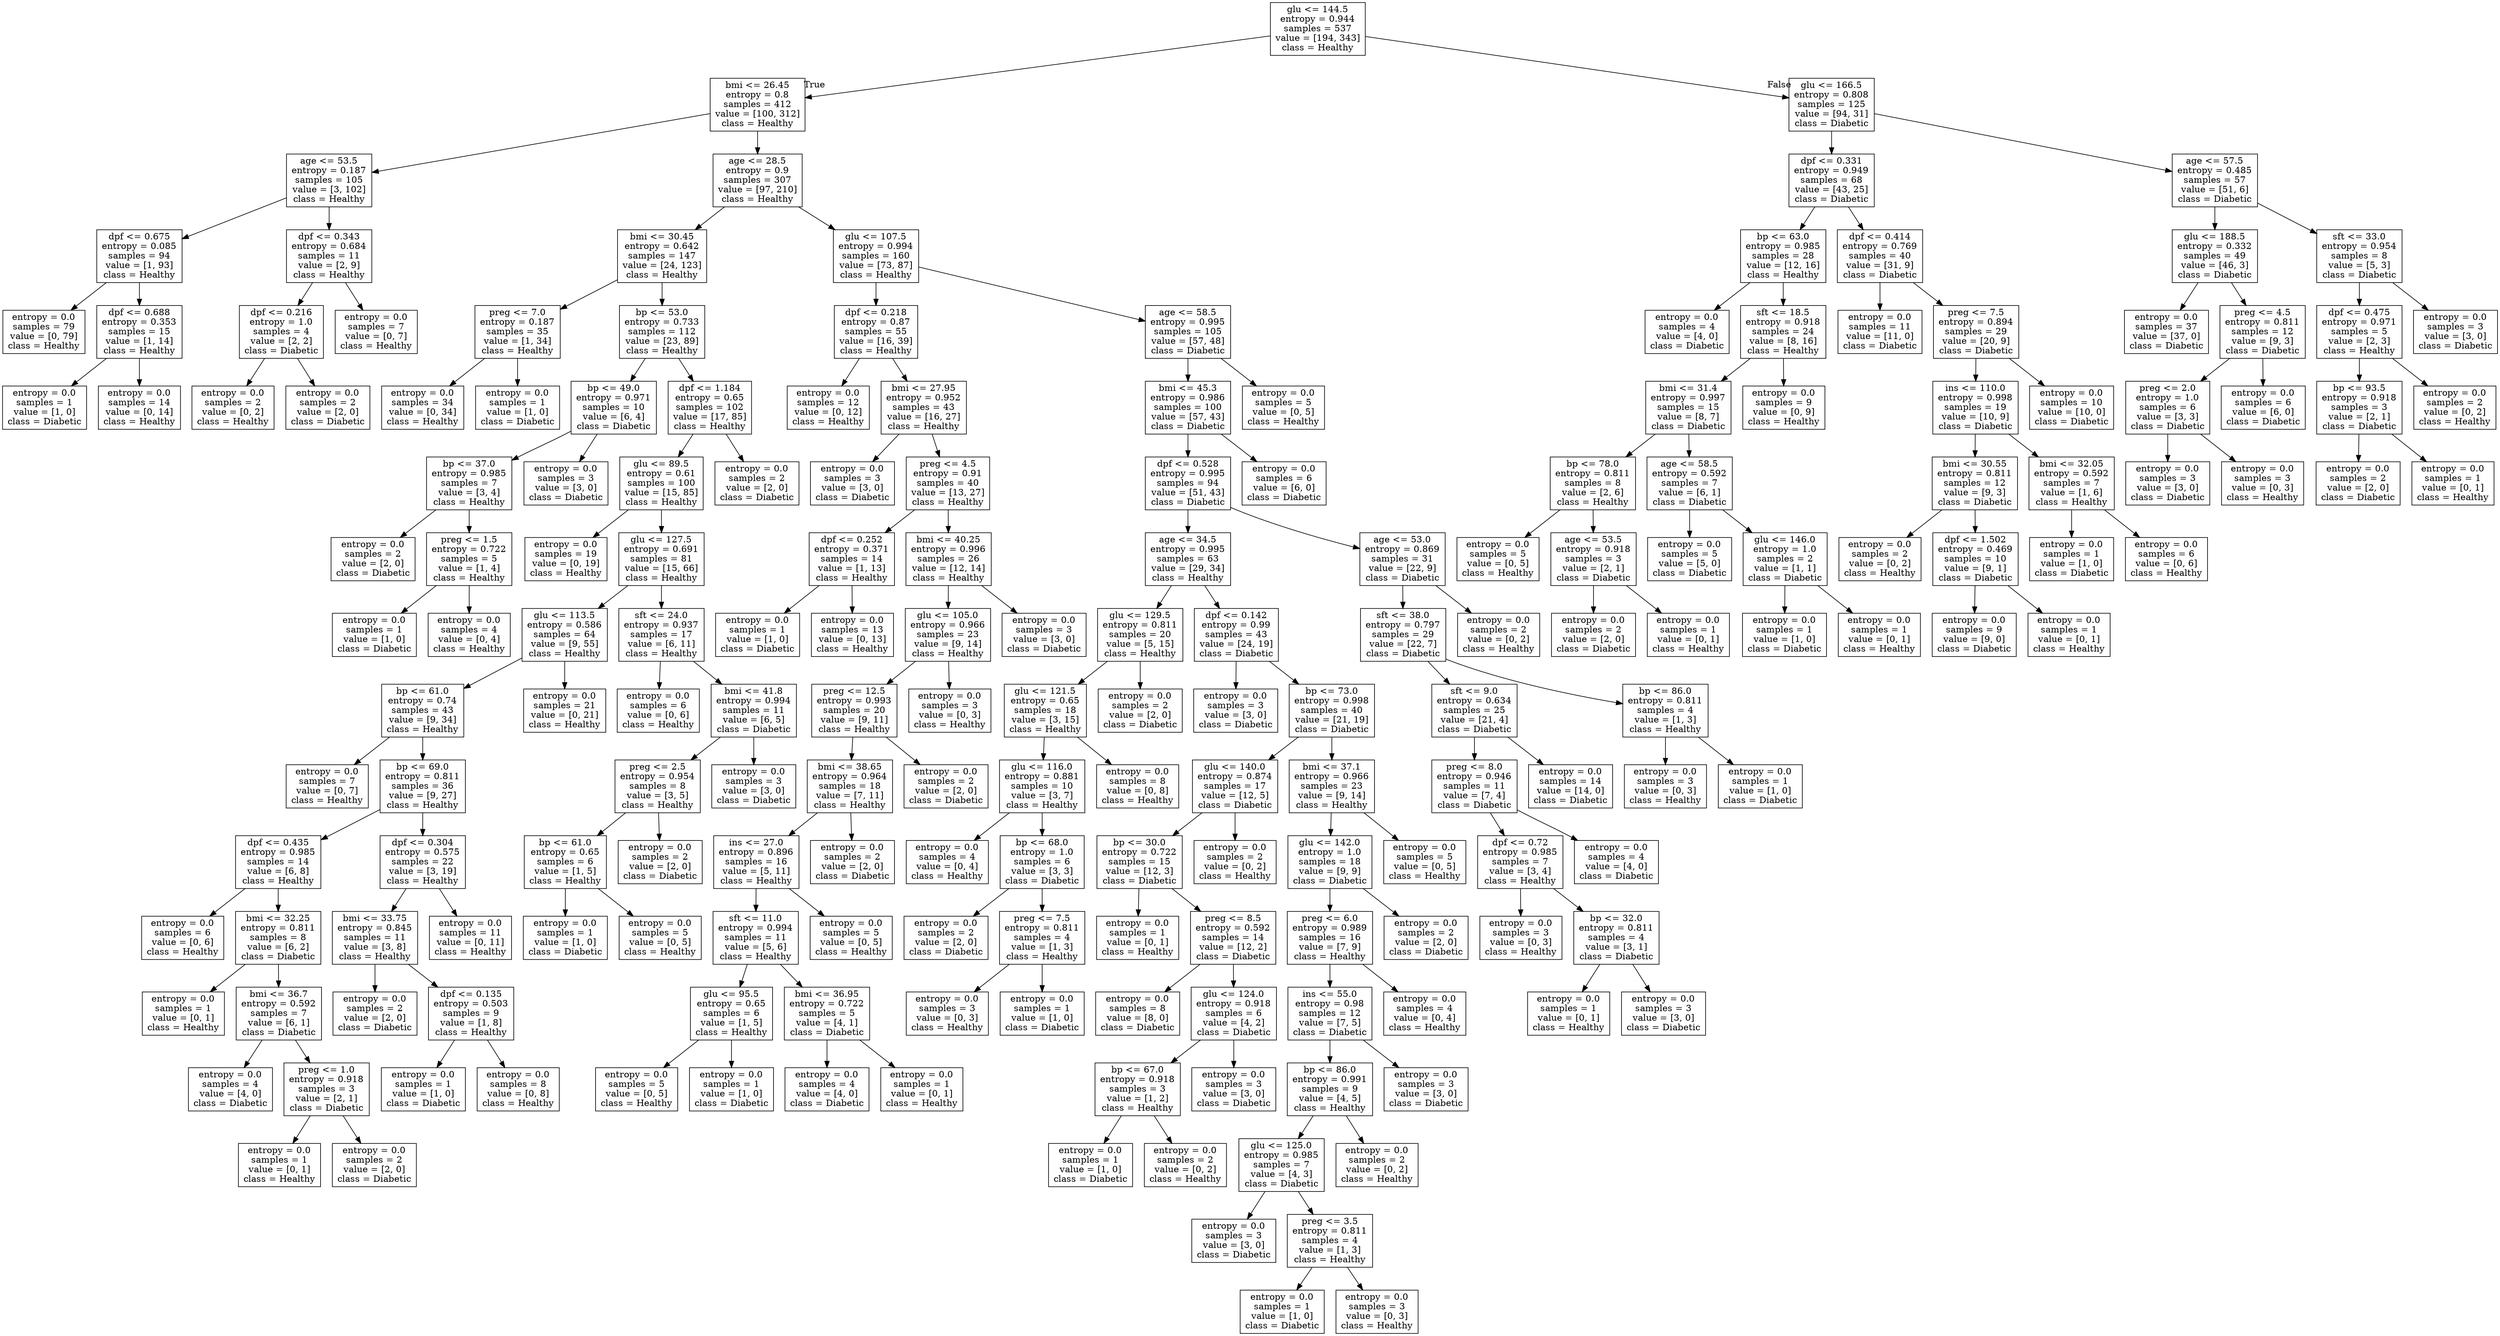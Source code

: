 digraph Tree {
node [shape=box] ;
0 [label="glu <= 144.5\nentropy = 0.944\nsamples = 537\nvalue = [194, 343]\nclass = Healthy"] ;
1 [label="bmi <= 26.45\nentropy = 0.8\nsamples = 412\nvalue = [100, 312]\nclass = Healthy"] ;
0 -> 1 [labeldistance=2.5, labelangle=45, headlabel="True"] ;
2 [label="age <= 53.5\nentropy = 0.187\nsamples = 105\nvalue = [3, 102]\nclass = Healthy"] ;
1 -> 2 ;
3 [label="dpf <= 0.675\nentropy = 0.085\nsamples = 94\nvalue = [1, 93]\nclass = Healthy"] ;
2 -> 3 ;
4 [label="entropy = 0.0\nsamples = 79\nvalue = [0, 79]\nclass = Healthy"] ;
3 -> 4 ;
5 [label="dpf <= 0.688\nentropy = 0.353\nsamples = 15\nvalue = [1, 14]\nclass = Healthy"] ;
3 -> 5 ;
6 [label="entropy = 0.0\nsamples = 1\nvalue = [1, 0]\nclass = Diabetic"] ;
5 -> 6 ;
7 [label="entropy = 0.0\nsamples = 14\nvalue = [0, 14]\nclass = Healthy"] ;
5 -> 7 ;
8 [label="dpf <= 0.343\nentropy = 0.684\nsamples = 11\nvalue = [2, 9]\nclass = Healthy"] ;
2 -> 8 ;
9 [label="dpf <= 0.216\nentropy = 1.0\nsamples = 4\nvalue = [2, 2]\nclass = Diabetic"] ;
8 -> 9 ;
10 [label="entropy = 0.0\nsamples = 2\nvalue = [0, 2]\nclass = Healthy"] ;
9 -> 10 ;
11 [label="entropy = 0.0\nsamples = 2\nvalue = [2, 0]\nclass = Diabetic"] ;
9 -> 11 ;
12 [label="entropy = 0.0\nsamples = 7\nvalue = [0, 7]\nclass = Healthy"] ;
8 -> 12 ;
13 [label="age <= 28.5\nentropy = 0.9\nsamples = 307\nvalue = [97, 210]\nclass = Healthy"] ;
1 -> 13 ;
14 [label="bmi <= 30.45\nentropy = 0.642\nsamples = 147\nvalue = [24, 123]\nclass = Healthy"] ;
13 -> 14 ;
15 [label="preg <= 7.0\nentropy = 0.187\nsamples = 35\nvalue = [1, 34]\nclass = Healthy"] ;
14 -> 15 ;
16 [label="entropy = 0.0\nsamples = 34\nvalue = [0, 34]\nclass = Healthy"] ;
15 -> 16 ;
17 [label="entropy = 0.0\nsamples = 1\nvalue = [1, 0]\nclass = Diabetic"] ;
15 -> 17 ;
18 [label="bp <= 53.0\nentropy = 0.733\nsamples = 112\nvalue = [23, 89]\nclass = Healthy"] ;
14 -> 18 ;
19 [label="bp <= 49.0\nentropy = 0.971\nsamples = 10\nvalue = [6, 4]\nclass = Diabetic"] ;
18 -> 19 ;
20 [label="bp <= 37.0\nentropy = 0.985\nsamples = 7\nvalue = [3, 4]\nclass = Healthy"] ;
19 -> 20 ;
21 [label="entropy = 0.0\nsamples = 2\nvalue = [2, 0]\nclass = Diabetic"] ;
20 -> 21 ;
22 [label="preg <= 1.5\nentropy = 0.722\nsamples = 5\nvalue = [1, 4]\nclass = Healthy"] ;
20 -> 22 ;
23 [label="entropy = 0.0\nsamples = 1\nvalue = [1, 0]\nclass = Diabetic"] ;
22 -> 23 ;
24 [label="entropy = 0.0\nsamples = 4\nvalue = [0, 4]\nclass = Healthy"] ;
22 -> 24 ;
25 [label="entropy = 0.0\nsamples = 3\nvalue = [3, 0]\nclass = Diabetic"] ;
19 -> 25 ;
26 [label="dpf <= 1.184\nentropy = 0.65\nsamples = 102\nvalue = [17, 85]\nclass = Healthy"] ;
18 -> 26 ;
27 [label="glu <= 89.5\nentropy = 0.61\nsamples = 100\nvalue = [15, 85]\nclass = Healthy"] ;
26 -> 27 ;
28 [label="entropy = 0.0\nsamples = 19\nvalue = [0, 19]\nclass = Healthy"] ;
27 -> 28 ;
29 [label="glu <= 127.5\nentropy = 0.691\nsamples = 81\nvalue = [15, 66]\nclass = Healthy"] ;
27 -> 29 ;
30 [label="glu <= 113.5\nentropy = 0.586\nsamples = 64\nvalue = [9, 55]\nclass = Healthy"] ;
29 -> 30 ;
31 [label="bp <= 61.0\nentropy = 0.74\nsamples = 43\nvalue = [9, 34]\nclass = Healthy"] ;
30 -> 31 ;
32 [label="entropy = 0.0\nsamples = 7\nvalue = [0, 7]\nclass = Healthy"] ;
31 -> 32 ;
33 [label="bp <= 69.0\nentropy = 0.811\nsamples = 36\nvalue = [9, 27]\nclass = Healthy"] ;
31 -> 33 ;
34 [label="dpf <= 0.435\nentropy = 0.985\nsamples = 14\nvalue = [6, 8]\nclass = Healthy"] ;
33 -> 34 ;
35 [label="entropy = 0.0\nsamples = 6\nvalue = [0, 6]\nclass = Healthy"] ;
34 -> 35 ;
36 [label="bmi <= 32.25\nentropy = 0.811\nsamples = 8\nvalue = [6, 2]\nclass = Diabetic"] ;
34 -> 36 ;
37 [label="entropy = 0.0\nsamples = 1\nvalue = [0, 1]\nclass = Healthy"] ;
36 -> 37 ;
38 [label="bmi <= 36.7\nentropy = 0.592\nsamples = 7\nvalue = [6, 1]\nclass = Diabetic"] ;
36 -> 38 ;
39 [label="entropy = 0.0\nsamples = 4\nvalue = [4, 0]\nclass = Diabetic"] ;
38 -> 39 ;
40 [label="preg <= 1.0\nentropy = 0.918\nsamples = 3\nvalue = [2, 1]\nclass = Diabetic"] ;
38 -> 40 ;
41 [label="entropy = 0.0\nsamples = 1\nvalue = [0, 1]\nclass = Healthy"] ;
40 -> 41 ;
42 [label="entropy = 0.0\nsamples = 2\nvalue = [2, 0]\nclass = Diabetic"] ;
40 -> 42 ;
43 [label="dpf <= 0.304\nentropy = 0.575\nsamples = 22\nvalue = [3, 19]\nclass = Healthy"] ;
33 -> 43 ;
44 [label="bmi <= 33.75\nentropy = 0.845\nsamples = 11\nvalue = [3, 8]\nclass = Healthy"] ;
43 -> 44 ;
45 [label="entropy = 0.0\nsamples = 2\nvalue = [2, 0]\nclass = Diabetic"] ;
44 -> 45 ;
46 [label="dpf <= 0.135\nentropy = 0.503\nsamples = 9\nvalue = [1, 8]\nclass = Healthy"] ;
44 -> 46 ;
47 [label="entropy = 0.0\nsamples = 1\nvalue = [1, 0]\nclass = Diabetic"] ;
46 -> 47 ;
48 [label="entropy = 0.0\nsamples = 8\nvalue = [0, 8]\nclass = Healthy"] ;
46 -> 48 ;
49 [label="entropy = 0.0\nsamples = 11\nvalue = [0, 11]\nclass = Healthy"] ;
43 -> 49 ;
50 [label="entropy = 0.0\nsamples = 21\nvalue = [0, 21]\nclass = Healthy"] ;
30 -> 50 ;
51 [label="sft <= 24.0\nentropy = 0.937\nsamples = 17\nvalue = [6, 11]\nclass = Healthy"] ;
29 -> 51 ;
52 [label="entropy = 0.0\nsamples = 6\nvalue = [0, 6]\nclass = Healthy"] ;
51 -> 52 ;
53 [label="bmi <= 41.8\nentropy = 0.994\nsamples = 11\nvalue = [6, 5]\nclass = Diabetic"] ;
51 -> 53 ;
54 [label="preg <= 2.5\nentropy = 0.954\nsamples = 8\nvalue = [3, 5]\nclass = Healthy"] ;
53 -> 54 ;
55 [label="bp <= 61.0\nentropy = 0.65\nsamples = 6\nvalue = [1, 5]\nclass = Healthy"] ;
54 -> 55 ;
56 [label="entropy = 0.0\nsamples = 1\nvalue = [1, 0]\nclass = Diabetic"] ;
55 -> 56 ;
57 [label="entropy = 0.0\nsamples = 5\nvalue = [0, 5]\nclass = Healthy"] ;
55 -> 57 ;
58 [label="entropy = 0.0\nsamples = 2\nvalue = [2, 0]\nclass = Diabetic"] ;
54 -> 58 ;
59 [label="entropy = 0.0\nsamples = 3\nvalue = [3, 0]\nclass = Diabetic"] ;
53 -> 59 ;
60 [label="entropy = 0.0\nsamples = 2\nvalue = [2, 0]\nclass = Diabetic"] ;
26 -> 60 ;
61 [label="glu <= 107.5\nentropy = 0.994\nsamples = 160\nvalue = [73, 87]\nclass = Healthy"] ;
13 -> 61 ;
62 [label="dpf <= 0.218\nentropy = 0.87\nsamples = 55\nvalue = [16, 39]\nclass = Healthy"] ;
61 -> 62 ;
63 [label="entropy = 0.0\nsamples = 12\nvalue = [0, 12]\nclass = Healthy"] ;
62 -> 63 ;
64 [label="bmi <= 27.95\nentropy = 0.952\nsamples = 43\nvalue = [16, 27]\nclass = Healthy"] ;
62 -> 64 ;
65 [label="entropy = 0.0\nsamples = 3\nvalue = [3, 0]\nclass = Diabetic"] ;
64 -> 65 ;
66 [label="preg <= 4.5\nentropy = 0.91\nsamples = 40\nvalue = [13, 27]\nclass = Healthy"] ;
64 -> 66 ;
67 [label="dpf <= 0.252\nentropy = 0.371\nsamples = 14\nvalue = [1, 13]\nclass = Healthy"] ;
66 -> 67 ;
68 [label="entropy = 0.0\nsamples = 1\nvalue = [1, 0]\nclass = Diabetic"] ;
67 -> 68 ;
69 [label="entropy = 0.0\nsamples = 13\nvalue = [0, 13]\nclass = Healthy"] ;
67 -> 69 ;
70 [label="bmi <= 40.25\nentropy = 0.996\nsamples = 26\nvalue = [12, 14]\nclass = Healthy"] ;
66 -> 70 ;
71 [label="glu <= 105.0\nentropy = 0.966\nsamples = 23\nvalue = [9, 14]\nclass = Healthy"] ;
70 -> 71 ;
72 [label="preg <= 12.5\nentropy = 0.993\nsamples = 20\nvalue = [9, 11]\nclass = Healthy"] ;
71 -> 72 ;
73 [label="bmi <= 38.65\nentropy = 0.964\nsamples = 18\nvalue = [7, 11]\nclass = Healthy"] ;
72 -> 73 ;
74 [label="ins <= 27.0\nentropy = 0.896\nsamples = 16\nvalue = [5, 11]\nclass = Healthy"] ;
73 -> 74 ;
75 [label="sft <= 11.0\nentropy = 0.994\nsamples = 11\nvalue = [5, 6]\nclass = Healthy"] ;
74 -> 75 ;
76 [label="glu <= 95.5\nentropy = 0.65\nsamples = 6\nvalue = [1, 5]\nclass = Healthy"] ;
75 -> 76 ;
77 [label="entropy = 0.0\nsamples = 5\nvalue = [0, 5]\nclass = Healthy"] ;
76 -> 77 ;
78 [label="entropy = 0.0\nsamples = 1\nvalue = [1, 0]\nclass = Diabetic"] ;
76 -> 78 ;
79 [label="bmi <= 36.95\nentropy = 0.722\nsamples = 5\nvalue = [4, 1]\nclass = Diabetic"] ;
75 -> 79 ;
80 [label="entropy = 0.0\nsamples = 4\nvalue = [4, 0]\nclass = Diabetic"] ;
79 -> 80 ;
81 [label="entropy = 0.0\nsamples = 1\nvalue = [0, 1]\nclass = Healthy"] ;
79 -> 81 ;
82 [label="entropy = 0.0\nsamples = 5\nvalue = [0, 5]\nclass = Healthy"] ;
74 -> 82 ;
83 [label="entropy = 0.0\nsamples = 2\nvalue = [2, 0]\nclass = Diabetic"] ;
73 -> 83 ;
84 [label="entropy = 0.0\nsamples = 2\nvalue = [2, 0]\nclass = Diabetic"] ;
72 -> 84 ;
85 [label="entropy = 0.0\nsamples = 3\nvalue = [0, 3]\nclass = Healthy"] ;
71 -> 85 ;
86 [label="entropy = 0.0\nsamples = 3\nvalue = [3, 0]\nclass = Diabetic"] ;
70 -> 86 ;
87 [label="age <= 58.5\nentropy = 0.995\nsamples = 105\nvalue = [57, 48]\nclass = Diabetic"] ;
61 -> 87 ;
88 [label="bmi <= 45.3\nentropy = 0.986\nsamples = 100\nvalue = [57, 43]\nclass = Diabetic"] ;
87 -> 88 ;
89 [label="dpf <= 0.528\nentropy = 0.995\nsamples = 94\nvalue = [51, 43]\nclass = Diabetic"] ;
88 -> 89 ;
90 [label="age <= 34.5\nentropy = 0.995\nsamples = 63\nvalue = [29, 34]\nclass = Healthy"] ;
89 -> 90 ;
91 [label="glu <= 129.5\nentropy = 0.811\nsamples = 20\nvalue = [5, 15]\nclass = Healthy"] ;
90 -> 91 ;
92 [label="glu <= 121.5\nentropy = 0.65\nsamples = 18\nvalue = [3, 15]\nclass = Healthy"] ;
91 -> 92 ;
93 [label="glu <= 116.0\nentropy = 0.881\nsamples = 10\nvalue = [3, 7]\nclass = Healthy"] ;
92 -> 93 ;
94 [label="entropy = 0.0\nsamples = 4\nvalue = [0, 4]\nclass = Healthy"] ;
93 -> 94 ;
95 [label="bp <= 68.0\nentropy = 1.0\nsamples = 6\nvalue = [3, 3]\nclass = Diabetic"] ;
93 -> 95 ;
96 [label="entropy = 0.0\nsamples = 2\nvalue = [2, 0]\nclass = Diabetic"] ;
95 -> 96 ;
97 [label="preg <= 7.5\nentropy = 0.811\nsamples = 4\nvalue = [1, 3]\nclass = Healthy"] ;
95 -> 97 ;
98 [label="entropy = 0.0\nsamples = 3\nvalue = [0, 3]\nclass = Healthy"] ;
97 -> 98 ;
99 [label="entropy = 0.0\nsamples = 1\nvalue = [1, 0]\nclass = Diabetic"] ;
97 -> 99 ;
100 [label="entropy = 0.0\nsamples = 8\nvalue = [0, 8]\nclass = Healthy"] ;
92 -> 100 ;
101 [label="entropy = 0.0\nsamples = 2\nvalue = [2, 0]\nclass = Diabetic"] ;
91 -> 101 ;
102 [label="dpf <= 0.142\nentropy = 0.99\nsamples = 43\nvalue = [24, 19]\nclass = Diabetic"] ;
90 -> 102 ;
103 [label="entropy = 0.0\nsamples = 3\nvalue = [3, 0]\nclass = Diabetic"] ;
102 -> 103 ;
104 [label="bp <= 73.0\nentropy = 0.998\nsamples = 40\nvalue = [21, 19]\nclass = Diabetic"] ;
102 -> 104 ;
105 [label="glu <= 140.0\nentropy = 0.874\nsamples = 17\nvalue = [12, 5]\nclass = Diabetic"] ;
104 -> 105 ;
106 [label="bp <= 30.0\nentropy = 0.722\nsamples = 15\nvalue = [12, 3]\nclass = Diabetic"] ;
105 -> 106 ;
107 [label="entropy = 0.0\nsamples = 1\nvalue = [0, 1]\nclass = Healthy"] ;
106 -> 107 ;
108 [label="preg <= 8.5\nentropy = 0.592\nsamples = 14\nvalue = [12, 2]\nclass = Diabetic"] ;
106 -> 108 ;
109 [label="entropy = 0.0\nsamples = 8\nvalue = [8, 0]\nclass = Diabetic"] ;
108 -> 109 ;
110 [label="glu <= 124.0\nentropy = 0.918\nsamples = 6\nvalue = [4, 2]\nclass = Diabetic"] ;
108 -> 110 ;
111 [label="bp <= 67.0\nentropy = 0.918\nsamples = 3\nvalue = [1, 2]\nclass = Healthy"] ;
110 -> 111 ;
112 [label="entropy = 0.0\nsamples = 1\nvalue = [1, 0]\nclass = Diabetic"] ;
111 -> 112 ;
113 [label="entropy = 0.0\nsamples = 2\nvalue = [0, 2]\nclass = Healthy"] ;
111 -> 113 ;
114 [label="entropy = 0.0\nsamples = 3\nvalue = [3, 0]\nclass = Diabetic"] ;
110 -> 114 ;
115 [label="entropy = 0.0\nsamples = 2\nvalue = [0, 2]\nclass = Healthy"] ;
105 -> 115 ;
116 [label="bmi <= 37.1\nentropy = 0.966\nsamples = 23\nvalue = [9, 14]\nclass = Healthy"] ;
104 -> 116 ;
117 [label="glu <= 142.0\nentropy = 1.0\nsamples = 18\nvalue = [9, 9]\nclass = Diabetic"] ;
116 -> 117 ;
118 [label="preg <= 6.0\nentropy = 0.989\nsamples = 16\nvalue = [7, 9]\nclass = Healthy"] ;
117 -> 118 ;
119 [label="ins <= 55.0\nentropy = 0.98\nsamples = 12\nvalue = [7, 5]\nclass = Diabetic"] ;
118 -> 119 ;
120 [label="bp <= 86.0\nentropy = 0.991\nsamples = 9\nvalue = [4, 5]\nclass = Healthy"] ;
119 -> 120 ;
121 [label="glu <= 125.0\nentropy = 0.985\nsamples = 7\nvalue = [4, 3]\nclass = Diabetic"] ;
120 -> 121 ;
122 [label="entropy = 0.0\nsamples = 3\nvalue = [3, 0]\nclass = Diabetic"] ;
121 -> 122 ;
123 [label="preg <= 3.5\nentropy = 0.811\nsamples = 4\nvalue = [1, 3]\nclass = Healthy"] ;
121 -> 123 ;
124 [label="entropy = 0.0\nsamples = 1\nvalue = [1, 0]\nclass = Diabetic"] ;
123 -> 124 ;
125 [label="entropy = 0.0\nsamples = 3\nvalue = [0, 3]\nclass = Healthy"] ;
123 -> 125 ;
126 [label="entropy = 0.0\nsamples = 2\nvalue = [0, 2]\nclass = Healthy"] ;
120 -> 126 ;
127 [label="entropy = 0.0\nsamples = 3\nvalue = [3, 0]\nclass = Diabetic"] ;
119 -> 127 ;
128 [label="entropy = 0.0\nsamples = 4\nvalue = [0, 4]\nclass = Healthy"] ;
118 -> 128 ;
129 [label="entropy = 0.0\nsamples = 2\nvalue = [2, 0]\nclass = Diabetic"] ;
117 -> 129 ;
130 [label="entropy = 0.0\nsamples = 5\nvalue = [0, 5]\nclass = Healthy"] ;
116 -> 130 ;
131 [label="age <= 53.0\nentropy = 0.869\nsamples = 31\nvalue = [22, 9]\nclass = Diabetic"] ;
89 -> 131 ;
132 [label="sft <= 38.0\nentropy = 0.797\nsamples = 29\nvalue = [22, 7]\nclass = Diabetic"] ;
131 -> 132 ;
133 [label="sft <= 9.0\nentropy = 0.634\nsamples = 25\nvalue = [21, 4]\nclass = Diabetic"] ;
132 -> 133 ;
134 [label="preg <= 8.0\nentropy = 0.946\nsamples = 11\nvalue = [7, 4]\nclass = Diabetic"] ;
133 -> 134 ;
135 [label="dpf <= 0.72\nentropy = 0.985\nsamples = 7\nvalue = [3, 4]\nclass = Healthy"] ;
134 -> 135 ;
136 [label="entropy = 0.0\nsamples = 3\nvalue = [0, 3]\nclass = Healthy"] ;
135 -> 136 ;
137 [label="bp <= 32.0\nentropy = 0.811\nsamples = 4\nvalue = [3, 1]\nclass = Diabetic"] ;
135 -> 137 ;
138 [label="entropy = 0.0\nsamples = 1\nvalue = [0, 1]\nclass = Healthy"] ;
137 -> 138 ;
139 [label="entropy = 0.0\nsamples = 3\nvalue = [3, 0]\nclass = Diabetic"] ;
137 -> 139 ;
140 [label="entropy = 0.0\nsamples = 4\nvalue = [4, 0]\nclass = Diabetic"] ;
134 -> 140 ;
141 [label="entropy = 0.0\nsamples = 14\nvalue = [14, 0]\nclass = Diabetic"] ;
133 -> 141 ;
142 [label="bp <= 86.0\nentropy = 0.811\nsamples = 4\nvalue = [1, 3]\nclass = Healthy"] ;
132 -> 142 ;
143 [label="entropy = 0.0\nsamples = 3\nvalue = [0, 3]\nclass = Healthy"] ;
142 -> 143 ;
144 [label="entropy = 0.0\nsamples = 1\nvalue = [1, 0]\nclass = Diabetic"] ;
142 -> 144 ;
145 [label="entropy = 0.0\nsamples = 2\nvalue = [0, 2]\nclass = Healthy"] ;
131 -> 145 ;
146 [label="entropy = 0.0\nsamples = 6\nvalue = [6, 0]\nclass = Diabetic"] ;
88 -> 146 ;
147 [label="entropy = 0.0\nsamples = 5\nvalue = [0, 5]\nclass = Healthy"] ;
87 -> 147 ;
148 [label="glu <= 166.5\nentropy = 0.808\nsamples = 125\nvalue = [94, 31]\nclass = Diabetic"] ;
0 -> 148 [labeldistance=2.5, labelangle=-45, headlabel="False"] ;
149 [label="dpf <= 0.331\nentropy = 0.949\nsamples = 68\nvalue = [43, 25]\nclass = Diabetic"] ;
148 -> 149 ;
150 [label="bp <= 63.0\nentropy = 0.985\nsamples = 28\nvalue = [12, 16]\nclass = Healthy"] ;
149 -> 150 ;
151 [label="entropy = 0.0\nsamples = 4\nvalue = [4, 0]\nclass = Diabetic"] ;
150 -> 151 ;
152 [label="sft <= 18.5\nentropy = 0.918\nsamples = 24\nvalue = [8, 16]\nclass = Healthy"] ;
150 -> 152 ;
153 [label="bmi <= 31.4\nentropy = 0.997\nsamples = 15\nvalue = [8, 7]\nclass = Diabetic"] ;
152 -> 153 ;
154 [label="bp <= 78.0\nentropy = 0.811\nsamples = 8\nvalue = [2, 6]\nclass = Healthy"] ;
153 -> 154 ;
155 [label="entropy = 0.0\nsamples = 5\nvalue = [0, 5]\nclass = Healthy"] ;
154 -> 155 ;
156 [label="age <= 53.5\nentropy = 0.918\nsamples = 3\nvalue = [2, 1]\nclass = Diabetic"] ;
154 -> 156 ;
157 [label="entropy = 0.0\nsamples = 2\nvalue = [2, 0]\nclass = Diabetic"] ;
156 -> 157 ;
158 [label="entropy = 0.0\nsamples = 1\nvalue = [0, 1]\nclass = Healthy"] ;
156 -> 158 ;
159 [label="age <= 58.5\nentropy = 0.592\nsamples = 7\nvalue = [6, 1]\nclass = Diabetic"] ;
153 -> 159 ;
160 [label="entropy = 0.0\nsamples = 5\nvalue = [5, 0]\nclass = Diabetic"] ;
159 -> 160 ;
161 [label="glu <= 146.0\nentropy = 1.0\nsamples = 2\nvalue = [1, 1]\nclass = Diabetic"] ;
159 -> 161 ;
162 [label="entropy = 0.0\nsamples = 1\nvalue = [1, 0]\nclass = Diabetic"] ;
161 -> 162 ;
163 [label="entropy = 0.0\nsamples = 1\nvalue = [0, 1]\nclass = Healthy"] ;
161 -> 163 ;
164 [label="entropy = 0.0\nsamples = 9\nvalue = [0, 9]\nclass = Healthy"] ;
152 -> 164 ;
165 [label="dpf <= 0.414\nentropy = 0.769\nsamples = 40\nvalue = [31, 9]\nclass = Diabetic"] ;
149 -> 165 ;
166 [label="entropy = 0.0\nsamples = 11\nvalue = [11, 0]\nclass = Diabetic"] ;
165 -> 166 ;
167 [label="preg <= 7.5\nentropy = 0.894\nsamples = 29\nvalue = [20, 9]\nclass = Diabetic"] ;
165 -> 167 ;
168 [label="ins <= 110.0\nentropy = 0.998\nsamples = 19\nvalue = [10, 9]\nclass = Diabetic"] ;
167 -> 168 ;
169 [label="bmi <= 30.55\nentropy = 0.811\nsamples = 12\nvalue = [9, 3]\nclass = Diabetic"] ;
168 -> 169 ;
170 [label="entropy = 0.0\nsamples = 2\nvalue = [0, 2]\nclass = Healthy"] ;
169 -> 170 ;
171 [label="dpf <= 1.502\nentropy = 0.469\nsamples = 10\nvalue = [9, 1]\nclass = Diabetic"] ;
169 -> 171 ;
172 [label="entropy = 0.0\nsamples = 9\nvalue = [9, 0]\nclass = Diabetic"] ;
171 -> 172 ;
173 [label="entropy = 0.0\nsamples = 1\nvalue = [0, 1]\nclass = Healthy"] ;
171 -> 173 ;
174 [label="bmi <= 32.05\nentropy = 0.592\nsamples = 7\nvalue = [1, 6]\nclass = Healthy"] ;
168 -> 174 ;
175 [label="entropy = 0.0\nsamples = 1\nvalue = [1, 0]\nclass = Diabetic"] ;
174 -> 175 ;
176 [label="entropy = 0.0\nsamples = 6\nvalue = [0, 6]\nclass = Healthy"] ;
174 -> 176 ;
177 [label="entropy = 0.0\nsamples = 10\nvalue = [10, 0]\nclass = Diabetic"] ;
167 -> 177 ;
178 [label="age <= 57.5\nentropy = 0.485\nsamples = 57\nvalue = [51, 6]\nclass = Diabetic"] ;
148 -> 178 ;
179 [label="glu <= 188.5\nentropy = 0.332\nsamples = 49\nvalue = [46, 3]\nclass = Diabetic"] ;
178 -> 179 ;
180 [label="entropy = 0.0\nsamples = 37\nvalue = [37, 0]\nclass = Diabetic"] ;
179 -> 180 ;
181 [label="preg <= 4.5\nentropy = 0.811\nsamples = 12\nvalue = [9, 3]\nclass = Diabetic"] ;
179 -> 181 ;
182 [label="preg <= 2.0\nentropy = 1.0\nsamples = 6\nvalue = [3, 3]\nclass = Diabetic"] ;
181 -> 182 ;
183 [label="entropy = 0.0\nsamples = 3\nvalue = [3, 0]\nclass = Diabetic"] ;
182 -> 183 ;
184 [label="entropy = 0.0\nsamples = 3\nvalue = [0, 3]\nclass = Healthy"] ;
182 -> 184 ;
185 [label="entropy = 0.0\nsamples = 6\nvalue = [6, 0]\nclass = Diabetic"] ;
181 -> 185 ;
186 [label="sft <= 33.0\nentropy = 0.954\nsamples = 8\nvalue = [5, 3]\nclass = Diabetic"] ;
178 -> 186 ;
187 [label="dpf <= 0.475\nentropy = 0.971\nsamples = 5\nvalue = [2, 3]\nclass = Healthy"] ;
186 -> 187 ;
188 [label="bp <= 93.5\nentropy = 0.918\nsamples = 3\nvalue = [2, 1]\nclass = Diabetic"] ;
187 -> 188 ;
189 [label="entropy = 0.0\nsamples = 2\nvalue = [2, 0]\nclass = Diabetic"] ;
188 -> 189 ;
190 [label="entropy = 0.0\nsamples = 1\nvalue = [0, 1]\nclass = Healthy"] ;
188 -> 190 ;
191 [label="entropy = 0.0\nsamples = 2\nvalue = [0, 2]\nclass = Healthy"] ;
187 -> 191 ;
192 [label="entropy = 0.0\nsamples = 3\nvalue = [3, 0]\nclass = Diabetic"] ;
186 -> 192 ;
}
